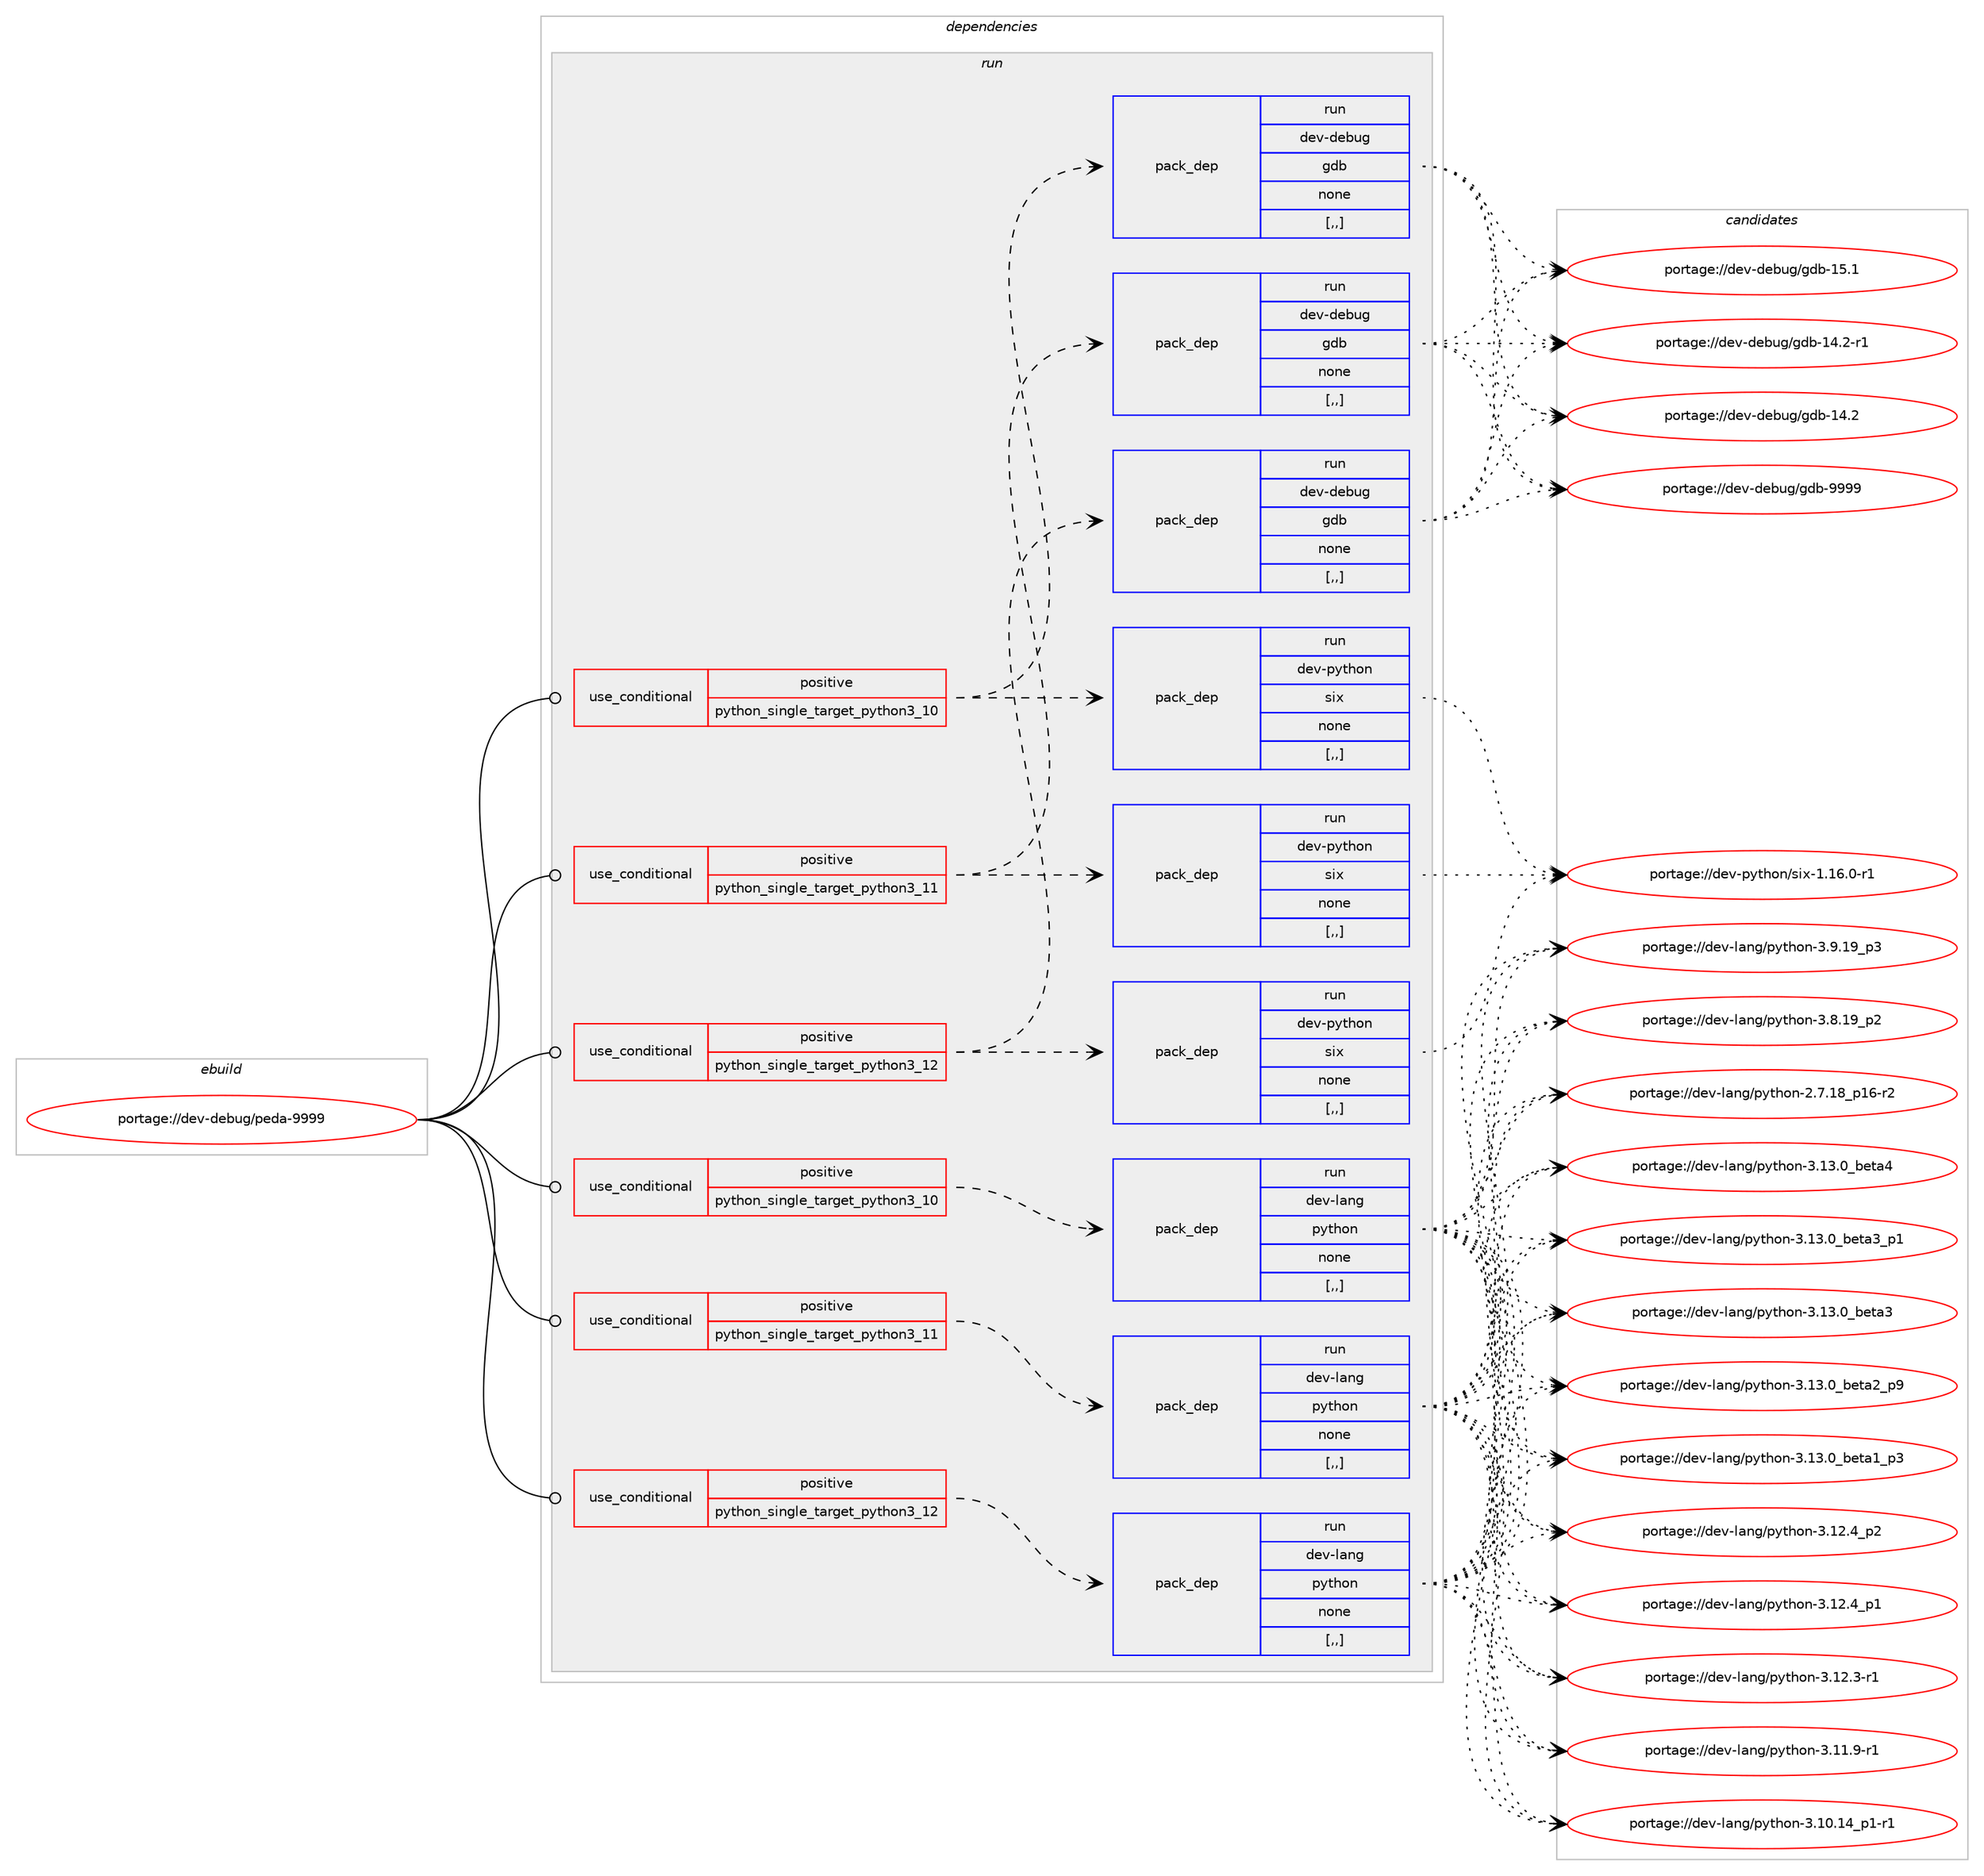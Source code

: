 digraph prolog {

# *************
# Graph options
# *************

newrank=true;
concentrate=true;
compound=true;
graph [rankdir=LR,fontname=Helvetica,fontsize=10,ranksep=1.5];#, ranksep=2.5, nodesep=0.2];
edge  [arrowhead=vee];
node  [fontname=Helvetica,fontsize=10];

# **********
# The ebuild
# **********

subgraph cluster_leftcol {
color=gray;
label=<<i>ebuild</i>>;
id [label="portage://dev-debug/peda-9999", color=red, width=4, href="../dev-debug/peda-9999.svg"];
}

# ****************
# The dependencies
# ****************

subgraph cluster_midcol {
color=gray;
label=<<i>dependencies</i>>;
subgraph cluster_compile {
fillcolor="#eeeeee";
style=filled;
label=<<i>compile</i>>;
}
subgraph cluster_compileandrun {
fillcolor="#eeeeee";
style=filled;
label=<<i>compile and run</i>>;
}
subgraph cluster_run {
fillcolor="#eeeeee";
style=filled;
label=<<i>run</i>>;
subgraph cond19280 {
dependency72745 [label=<<TABLE BORDER="0" CELLBORDER="1" CELLSPACING="0" CELLPADDING="4"><TR><TD ROWSPAN="3" CELLPADDING="10">use_conditional</TD></TR><TR><TD>positive</TD></TR><TR><TD>python_single_target_python3_10</TD></TR></TABLE>>, shape=none, color=red];
subgraph pack52512 {
dependency72746 [label=<<TABLE BORDER="0" CELLBORDER="1" CELLSPACING="0" CELLPADDING="4" WIDTH="220"><TR><TD ROWSPAN="6" CELLPADDING="30">pack_dep</TD></TR><TR><TD WIDTH="110">run</TD></TR><TR><TD>dev-debug</TD></TR><TR><TD>gdb</TD></TR><TR><TD>none</TD></TR><TR><TD>[,,]</TD></TR></TABLE>>, shape=none, color=blue];
}
dependency72745:e -> dependency72746:w [weight=20,style="dashed",arrowhead="vee"];
subgraph pack52513 {
dependency72747 [label=<<TABLE BORDER="0" CELLBORDER="1" CELLSPACING="0" CELLPADDING="4" WIDTH="220"><TR><TD ROWSPAN="6" CELLPADDING="30">pack_dep</TD></TR><TR><TD WIDTH="110">run</TD></TR><TR><TD>dev-python</TD></TR><TR><TD>six</TD></TR><TR><TD>none</TD></TR><TR><TD>[,,]</TD></TR></TABLE>>, shape=none, color=blue];
}
dependency72745:e -> dependency72747:w [weight=20,style="dashed",arrowhead="vee"];
}
id:e -> dependency72745:w [weight=20,style="solid",arrowhead="odot"];
subgraph cond19281 {
dependency72748 [label=<<TABLE BORDER="0" CELLBORDER="1" CELLSPACING="0" CELLPADDING="4"><TR><TD ROWSPAN="3" CELLPADDING="10">use_conditional</TD></TR><TR><TD>positive</TD></TR><TR><TD>python_single_target_python3_10</TD></TR></TABLE>>, shape=none, color=red];
subgraph pack52514 {
dependency72749 [label=<<TABLE BORDER="0" CELLBORDER="1" CELLSPACING="0" CELLPADDING="4" WIDTH="220"><TR><TD ROWSPAN="6" CELLPADDING="30">pack_dep</TD></TR><TR><TD WIDTH="110">run</TD></TR><TR><TD>dev-lang</TD></TR><TR><TD>python</TD></TR><TR><TD>none</TD></TR><TR><TD>[,,]</TD></TR></TABLE>>, shape=none, color=blue];
}
dependency72748:e -> dependency72749:w [weight=20,style="dashed",arrowhead="vee"];
}
id:e -> dependency72748:w [weight=20,style="solid",arrowhead="odot"];
subgraph cond19282 {
dependency72750 [label=<<TABLE BORDER="0" CELLBORDER="1" CELLSPACING="0" CELLPADDING="4"><TR><TD ROWSPAN="3" CELLPADDING="10">use_conditional</TD></TR><TR><TD>positive</TD></TR><TR><TD>python_single_target_python3_11</TD></TR></TABLE>>, shape=none, color=red];
subgraph pack52515 {
dependency72751 [label=<<TABLE BORDER="0" CELLBORDER="1" CELLSPACING="0" CELLPADDING="4" WIDTH="220"><TR><TD ROWSPAN="6" CELLPADDING="30">pack_dep</TD></TR><TR><TD WIDTH="110">run</TD></TR><TR><TD>dev-debug</TD></TR><TR><TD>gdb</TD></TR><TR><TD>none</TD></TR><TR><TD>[,,]</TD></TR></TABLE>>, shape=none, color=blue];
}
dependency72750:e -> dependency72751:w [weight=20,style="dashed",arrowhead="vee"];
subgraph pack52516 {
dependency72752 [label=<<TABLE BORDER="0" CELLBORDER="1" CELLSPACING="0" CELLPADDING="4" WIDTH="220"><TR><TD ROWSPAN="6" CELLPADDING="30">pack_dep</TD></TR><TR><TD WIDTH="110">run</TD></TR><TR><TD>dev-python</TD></TR><TR><TD>six</TD></TR><TR><TD>none</TD></TR><TR><TD>[,,]</TD></TR></TABLE>>, shape=none, color=blue];
}
dependency72750:e -> dependency72752:w [weight=20,style="dashed",arrowhead="vee"];
}
id:e -> dependency72750:w [weight=20,style="solid",arrowhead="odot"];
subgraph cond19283 {
dependency72753 [label=<<TABLE BORDER="0" CELLBORDER="1" CELLSPACING="0" CELLPADDING="4"><TR><TD ROWSPAN="3" CELLPADDING="10">use_conditional</TD></TR><TR><TD>positive</TD></TR><TR><TD>python_single_target_python3_11</TD></TR></TABLE>>, shape=none, color=red];
subgraph pack52517 {
dependency72754 [label=<<TABLE BORDER="0" CELLBORDER="1" CELLSPACING="0" CELLPADDING="4" WIDTH="220"><TR><TD ROWSPAN="6" CELLPADDING="30">pack_dep</TD></TR><TR><TD WIDTH="110">run</TD></TR><TR><TD>dev-lang</TD></TR><TR><TD>python</TD></TR><TR><TD>none</TD></TR><TR><TD>[,,]</TD></TR></TABLE>>, shape=none, color=blue];
}
dependency72753:e -> dependency72754:w [weight=20,style="dashed",arrowhead="vee"];
}
id:e -> dependency72753:w [weight=20,style="solid",arrowhead="odot"];
subgraph cond19284 {
dependency72755 [label=<<TABLE BORDER="0" CELLBORDER="1" CELLSPACING="0" CELLPADDING="4"><TR><TD ROWSPAN="3" CELLPADDING="10">use_conditional</TD></TR><TR><TD>positive</TD></TR><TR><TD>python_single_target_python3_12</TD></TR></TABLE>>, shape=none, color=red];
subgraph pack52518 {
dependency72756 [label=<<TABLE BORDER="0" CELLBORDER="1" CELLSPACING="0" CELLPADDING="4" WIDTH="220"><TR><TD ROWSPAN="6" CELLPADDING="30">pack_dep</TD></TR><TR><TD WIDTH="110">run</TD></TR><TR><TD>dev-debug</TD></TR><TR><TD>gdb</TD></TR><TR><TD>none</TD></TR><TR><TD>[,,]</TD></TR></TABLE>>, shape=none, color=blue];
}
dependency72755:e -> dependency72756:w [weight=20,style="dashed",arrowhead="vee"];
subgraph pack52519 {
dependency72757 [label=<<TABLE BORDER="0" CELLBORDER="1" CELLSPACING="0" CELLPADDING="4" WIDTH="220"><TR><TD ROWSPAN="6" CELLPADDING="30">pack_dep</TD></TR><TR><TD WIDTH="110">run</TD></TR><TR><TD>dev-python</TD></TR><TR><TD>six</TD></TR><TR><TD>none</TD></TR><TR><TD>[,,]</TD></TR></TABLE>>, shape=none, color=blue];
}
dependency72755:e -> dependency72757:w [weight=20,style="dashed",arrowhead="vee"];
}
id:e -> dependency72755:w [weight=20,style="solid",arrowhead="odot"];
subgraph cond19285 {
dependency72758 [label=<<TABLE BORDER="0" CELLBORDER="1" CELLSPACING="0" CELLPADDING="4"><TR><TD ROWSPAN="3" CELLPADDING="10">use_conditional</TD></TR><TR><TD>positive</TD></TR><TR><TD>python_single_target_python3_12</TD></TR></TABLE>>, shape=none, color=red];
subgraph pack52520 {
dependency72759 [label=<<TABLE BORDER="0" CELLBORDER="1" CELLSPACING="0" CELLPADDING="4" WIDTH="220"><TR><TD ROWSPAN="6" CELLPADDING="30">pack_dep</TD></TR><TR><TD WIDTH="110">run</TD></TR><TR><TD>dev-lang</TD></TR><TR><TD>python</TD></TR><TR><TD>none</TD></TR><TR><TD>[,,]</TD></TR></TABLE>>, shape=none, color=blue];
}
dependency72758:e -> dependency72759:w [weight=20,style="dashed",arrowhead="vee"];
}
id:e -> dependency72758:w [weight=20,style="solid",arrowhead="odot"];
}
}

# **************
# The candidates
# **************

subgraph cluster_choices {
rank=same;
color=gray;
label=<<i>candidates</i>>;

subgraph choice52512 {
color=black;
nodesep=1;
choice100101118451001019811710347103100984557575757 [label="portage://dev-debug/gdb-9999", color=red, width=4,href="../dev-debug/gdb-9999.svg"];
choice100101118451001019811710347103100984549534649 [label="portage://dev-debug/gdb-15.1", color=red, width=4,href="../dev-debug/gdb-15.1.svg"];
choice1001011184510010198117103471031009845495246504511449 [label="portage://dev-debug/gdb-14.2-r1", color=red, width=4,href="../dev-debug/gdb-14.2-r1.svg"];
choice100101118451001019811710347103100984549524650 [label="portage://dev-debug/gdb-14.2", color=red, width=4,href="../dev-debug/gdb-14.2.svg"];
dependency72746:e -> choice100101118451001019811710347103100984557575757:w [style=dotted,weight="100"];
dependency72746:e -> choice100101118451001019811710347103100984549534649:w [style=dotted,weight="100"];
dependency72746:e -> choice1001011184510010198117103471031009845495246504511449:w [style=dotted,weight="100"];
dependency72746:e -> choice100101118451001019811710347103100984549524650:w [style=dotted,weight="100"];
}
subgraph choice52513 {
color=black;
nodesep=1;
choice1001011184511212111610411111047115105120454946495446484511449 [label="portage://dev-python/six-1.16.0-r1", color=red, width=4,href="../dev-python/six-1.16.0-r1.svg"];
dependency72747:e -> choice1001011184511212111610411111047115105120454946495446484511449:w [style=dotted,weight="100"];
}
subgraph choice52514 {
color=black;
nodesep=1;
choice1001011184510897110103471121211161041111104551464951464895981011169752 [label="portage://dev-lang/python-3.13.0_beta4", color=red, width=4,href="../dev-lang/python-3.13.0_beta4.svg"];
choice10010111845108971101034711212111610411111045514649514648959810111697519511249 [label="portage://dev-lang/python-3.13.0_beta3_p1", color=red, width=4,href="../dev-lang/python-3.13.0_beta3_p1.svg"];
choice1001011184510897110103471121211161041111104551464951464895981011169751 [label="portage://dev-lang/python-3.13.0_beta3", color=red, width=4,href="../dev-lang/python-3.13.0_beta3.svg"];
choice10010111845108971101034711212111610411111045514649514648959810111697509511257 [label="portage://dev-lang/python-3.13.0_beta2_p9", color=red, width=4,href="../dev-lang/python-3.13.0_beta2_p9.svg"];
choice10010111845108971101034711212111610411111045514649514648959810111697499511251 [label="portage://dev-lang/python-3.13.0_beta1_p3", color=red, width=4,href="../dev-lang/python-3.13.0_beta1_p3.svg"];
choice100101118451089711010347112121116104111110455146495046529511250 [label="portage://dev-lang/python-3.12.4_p2", color=red, width=4,href="../dev-lang/python-3.12.4_p2.svg"];
choice100101118451089711010347112121116104111110455146495046529511249 [label="portage://dev-lang/python-3.12.4_p1", color=red, width=4,href="../dev-lang/python-3.12.4_p1.svg"];
choice100101118451089711010347112121116104111110455146495046514511449 [label="portage://dev-lang/python-3.12.3-r1", color=red, width=4,href="../dev-lang/python-3.12.3-r1.svg"];
choice100101118451089711010347112121116104111110455146494946574511449 [label="portage://dev-lang/python-3.11.9-r1", color=red, width=4,href="../dev-lang/python-3.11.9-r1.svg"];
choice100101118451089711010347112121116104111110455146494846495295112494511449 [label="portage://dev-lang/python-3.10.14_p1-r1", color=red, width=4,href="../dev-lang/python-3.10.14_p1-r1.svg"];
choice100101118451089711010347112121116104111110455146574649579511251 [label="portage://dev-lang/python-3.9.19_p3", color=red, width=4,href="../dev-lang/python-3.9.19_p3.svg"];
choice100101118451089711010347112121116104111110455146564649579511250 [label="portage://dev-lang/python-3.8.19_p2", color=red, width=4,href="../dev-lang/python-3.8.19_p2.svg"];
choice100101118451089711010347112121116104111110455046554649569511249544511450 [label="portage://dev-lang/python-2.7.18_p16-r2", color=red, width=4,href="../dev-lang/python-2.7.18_p16-r2.svg"];
dependency72749:e -> choice1001011184510897110103471121211161041111104551464951464895981011169752:w [style=dotted,weight="100"];
dependency72749:e -> choice10010111845108971101034711212111610411111045514649514648959810111697519511249:w [style=dotted,weight="100"];
dependency72749:e -> choice1001011184510897110103471121211161041111104551464951464895981011169751:w [style=dotted,weight="100"];
dependency72749:e -> choice10010111845108971101034711212111610411111045514649514648959810111697509511257:w [style=dotted,weight="100"];
dependency72749:e -> choice10010111845108971101034711212111610411111045514649514648959810111697499511251:w [style=dotted,weight="100"];
dependency72749:e -> choice100101118451089711010347112121116104111110455146495046529511250:w [style=dotted,weight="100"];
dependency72749:e -> choice100101118451089711010347112121116104111110455146495046529511249:w [style=dotted,weight="100"];
dependency72749:e -> choice100101118451089711010347112121116104111110455146495046514511449:w [style=dotted,weight="100"];
dependency72749:e -> choice100101118451089711010347112121116104111110455146494946574511449:w [style=dotted,weight="100"];
dependency72749:e -> choice100101118451089711010347112121116104111110455146494846495295112494511449:w [style=dotted,weight="100"];
dependency72749:e -> choice100101118451089711010347112121116104111110455146574649579511251:w [style=dotted,weight="100"];
dependency72749:e -> choice100101118451089711010347112121116104111110455146564649579511250:w [style=dotted,weight="100"];
dependency72749:e -> choice100101118451089711010347112121116104111110455046554649569511249544511450:w [style=dotted,weight="100"];
}
subgraph choice52515 {
color=black;
nodesep=1;
choice100101118451001019811710347103100984557575757 [label="portage://dev-debug/gdb-9999", color=red, width=4,href="../dev-debug/gdb-9999.svg"];
choice100101118451001019811710347103100984549534649 [label="portage://dev-debug/gdb-15.1", color=red, width=4,href="../dev-debug/gdb-15.1.svg"];
choice1001011184510010198117103471031009845495246504511449 [label="portage://dev-debug/gdb-14.2-r1", color=red, width=4,href="../dev-debug/gdb-14.2-r1.svg"];
choice100101118451001019811710347103100984549524650 [label="portage://dev-debug/gdb-14.2", color=red, width=4,href="../dev-debug/gdb-14.2.svg"];
dependency72751:e -> choice100101118451001019811710347103100984557575757:w [style=dotted,weight="100"];
dependency72751:e -> choice100101118451001019811710347103100984549534649:w [style=dotted,weight="100"];
dependency72751:e -> choice1001011184510010198117103471031009845495246504511449:w [style=dotted,weight="100"];
dependency72751:e -> choice100101118451001019811710347103100984549524650:w [style=dotted,weight="100"];
}
subgraph choice52516 {
color=black;
nodesep=1;
choice1001011184511212111610411111047115105120454946495446484511449 [label="portage://dev-python/six-1.16.0-r1", color=red, width=4,href="../dev-python/six-1.16.0-r1.svg"];
dependency72752:e -> choice1001011184511212111610411111047115105120454946495446484511449:w [style=dotted,weight="100"];
}
subgraph choice52517 {
color=black;
nodesep=1;
choice1001011184510897110103471121211161041111104551464951464895981011169752 [label="portage://dev-lang/python-3.13.0_beta4", color=red, width=4,href="../dev-lang/python-3.13.0_beta4.svg"];
choice10010111845108971101034711212111610411111045514649514648959810111697519511249 [label="portage://dev-lang/python-3.13.0_beta3_p1", color=red, width=4,href="../dev-lang/python-3.13.0_beta3_p1.svg"];
choice1001011184510897110103471121211161041111104551464951464895981011169751 [label="portage://dev-lang/python-3.13.0_beta3", color=red, width=4,href="../dev-lang/python-3.13.0_beta3.svg"];
choice10010111845108971101034711212111610411111045514649514648959810111697509511257 [label="portage://dev-lang/python-3.13.0_beta2_p9", color=red, width=4,href="../dev-lang/python-3.13.0_beta2_p9.svg"];
choice10010111845108971101034711212111610411111045514649514648959810111697499511251 [label="portage://dev-lang/python-3.13.0_beta1_p3", color=red, width=4,href="../dev-lang/python-3.13.0_beta1_p3.svg"];
choice100101118451089711010347112121116104111110455146495046529511250 [label="portage://dev-lang/python-3.12.4_p2", color=red, width=4,href="../dev-lang/python-3.12.4_p2.svg"];
choice100101118451089711010347112121116104111110455146495046529511249 [label="portage://dev-lang/python-3.12.4_p1", color=red, width=4,href="../dev-lang/python-3.12.4_p1.svg"];
choice100101118451089711010347112121116104111110455146495046514511449 [label="portage://dev-lang/python-3.12.3-r1", color=red, width=4,href="../dev-lang/python-3.12.3-r1.svg"];
choice100101118451089711010347112121116104111110455146494946574511449 [label="portage://dev-lang/python-3.11.9-r1", color=red, width=4,href="../dev-lang/python-3.11.9-r1.svg"];
choice100101118451089711010347112121116104111110455146494846495295112494511449 [label="portage://dev-lang/python-3.10.14_p1-r1", color=red, width=4,href="../dev-lang/python-3.10.14_p1-r1.svg"];
choice100101118451089711010347112121116104111110455146574649579511251 [label="portage://dev-lang/python-3.9.19_p3", color=red, width=4,href="../dev-lang/python-3.9.19_p3.svg"];
choice100101118451089711010347112121116104111110455146564649579511250 [label="portage://dev-lang/python-3.8.19_p2", color=red, width=4,href="../dev-lang/python-3.8.19_p2.svg"];
choice100101118451089711010347112121116104111110455046554649569511249544511450 [label="portage://dev-lang/python-2.7.18_p16-r2", color=red, width=4,href="../dev-lang/python-2.7.18_p16-r2.svg"];
dependency72754:e -> choice1001011184510897110103471121211161041111104551464951464895981011169752:w [style=dotted,weight="100"];
dependency72754:e -> choice10010111845108971101034711212111610411111045514649514648959810111697519511249:w [style=dotted,weight="100"];
dependency72754:e -> choice1001011184510897110103471121211161041111104551464951464895981011169751:w [style=dotted,weight="100"];
dependency72754:e -> choice10010111845108971101034711212111610411111045514649514648959810111697509511257:w [style=dotted,weight="100"];
dependency72754:e -> choice10010111845108971101034711212111610411111045514649514648959810111697499511251:w [style=dotted,weight="100"];
dependency72754:e -> choice100101118451089711010347112121116104111110455146495046529511250:w [style=dotted,weight="100"];
dependency72754:e -> choice100101118451089711010347112121116104111110455146495046529511249:w [style=dotted,weight="100"];
dependency72754:e -> choice100101118451089711010347112121116104111110455146495046514511449:w [style=dotted,weight="100"];
dependency72754:e -> choice100101118451089711010347112121116104111110455146494946574511449:w [style=dotted,weight="100"];
dependency72754:e -> choice100101118451089711010347112121116104111110455146494846495295112494511449:w [style=dotted,weight="100"];
dependency72754:e -> choice100101118451089711010347112121116104111110455146574649579511251:w [style=dotted,weight="100"];
dependency72754:e -> choice100101118451089711010347112121116104111110455146564649579511250:w [style=dotted,weight="100"];
dependency72754:e -> choice100101118451089711010347112121116104111110455046554649569511249544511450:w [style=dotted,weight="100"];
}
subgraph choice52518 {
color=black;
nodesep=1;
choice100101118451001019811710347103100984557575757 [label="portage://dev-debug/gdb-9999", color=red, width=4,href="../dev-debug/gdb-9999.svg"];
choice100101118451001019811710347103100984549534649 [label="portage://dev-debug/gdb-15.1", color=red, width=4,href="../dev-debug/gdb-15.1.svg"];
choice1001011184510010198117103471031009845495246504511449 [label="portage://dev-debug/gdb-14.2-r1", color=red, width=4,href="../dev-debug/gdb-14.2-r1.svg"];
choice100101118451001019811710347103100984549524650 [label="portage://dev-debug/gdb-14.2", color=red, width=4,href="../dev-debug/gdb-14.2.svg"];
dependency72756:e -> choice100101118451001019811710347103100984557575757:w [style=dotted,weight="100"];
dependency72756:e -> choice100101118451001019811710347103100984549534649:w [style=dotted,weight="100"];
dependency72756:e -> choice1001011184510010198117103471031009845495246504511449:w [style=dotted,weight="100"];
dependency72756:e -> choice100101118451001019811710347103100984549524650:w [style=dotted,weight="100"];
}
subgraph choice52519 {
color=black;
nodesep=1;
choice1001011184511212111610411111047115105120454946495446484511449 [label="portage://dev-python/six-1.16.0-r1", color=red, width=4,href="../dev-python/six-1.16.0-r1.svg"];
dependency72757:e -> choice1001011184511212111610411111047115105120454946495446484511449:w [style=dotted,weight="100"];
}
subgraph choice52520 {
color=black;
nodesep=1;
choice1001011184510897110103471121211161041111104551464951464895981011169752 [label="portage://dev-lang/python-3.13.0_beta4", color=red, width=4,href="../dev-lang/python-3.13.0_beta4.svg"];
choice10010111845108971101034711212111610411111045514649514648959810111697519511249 [label="portage://dev-lang/python-3.13.0_beta3_p1", color=red, width=4,href="../dev-lang/python-3.13.0_beta3_p1.svg"];
choice1001011184510897110103471121211161041111104551464951464895981011169751 [label="portage://dev-lang/python-3.13.0_beta3", color=red, width=4,href="../dev-lang/python-3.13.0_beta3.svg"];
choice10010111845108971101034711212111610411111045514649514648959810111697509511257 [label="portage://dev-lang/python-3.13.0_beta2_p9", color=red, width=4,href="../dev-lang/python-3.13.0_beta2_p9.svg"];
choice10010111845108971101034711212111610411111045514649514648959810111697499511251 [label="portage://dev-lang/python-3.13.0_beta1_p3", color=red, width=4,href="../dev-lang/python-3.13.0_beta1_p3.svg"];
choice100101118451089711010347112121116104111110455146495046529511250 [label="portage://dev-lang/python-3.12.4_p2", color=red, width=4,href="../dev-lang/python-3.12.4_p2.svg"];
choice100101118451089711010347112121116104111110455146495046529511249 [label="portage://dev-lang/python-3.12.4_p1", color=red, width=4,href="../dev-lang/python-3.12.4_p1.svg"];
choice100101118451089711010347112121116104111110455146495046514511449 [label="portage://dev-lang/python-3.12.3-r1", color=red, width=4,href="../dev-lang/python-3.12.3-r1.svg"];
choice100101118451089711010347112121116104111110455146494946574511449 [label="portage://dev-lang/python-3.11.9-r1", color=red, width=4,href="../dev-lang/python-3.11.9-r1.svg"];
choice100101118451089711010347112121116104111110455146494846495295112494511449 [label="portage://dev-lang/python-3.10.14_p1-r1", color=red, width=4,href="../dev-lang/python-3.10.14_p1-r1.svg"];
choice100101118451089711010347112121116104111110455146574649579511251 [label="portage://dev-lang/python-3.9.19_p3", color=red, width=4,href="../dev-lang/python-3.9.19_p3.svg"];
choice100101118451089711010347112121116104111110455146564649579511250 [label="portage://dev-lang/python-3.8.19_p2", color=red, width=4,href="../dev-lang/python-3.8.19_p2.svg"];
choice100101118451089711010347112121116104111110455046554649569511249544511450 [label="portage://dev-lang/python-2.7.18_p16-r2", color=red, width=4,href="../dev-lang/python-2.7.18_p16-r2.svg"];
dependency72759:e -> choice1001011184510897110103471121211161041111104551464951464895981011169752:w [style=dotted,weight="100"];
dependency72759:e -> choice10010111845108971101034711212111610411111045514649514648959810111697519511249:w [style=dotted,weight="100"];
dependency72759:e -> choice1001011184510897110103471121211161041111104551464951464895981011169751:w [style=dotted,weight="100"];
dependency72759:e -> choice10010111845108971101034711212111610411111045514649514648959810111697509511257:w [style=dotted,weight="100"];
dependency72759:e -> choice10010111845108971101034711212111610411111045514649514648959810111697499511251:w [style=dotted,weight="100"];
dependency72759:e -> choice100101118451089711010347112121116104111110455146495046529511250:w [style=dotted,weight="100"];
dependency72759:e -> choice100101118451089711010347112121116104111110455146495046529511249:w [style=dotted,weight="100"];
dependency72759:e -> choice100101118451089711010347112121116104111110455146495046514511449:w [style=dotted,weight="100"];
dependency72759:e -> choice100101118451089711010347112121116104111110455146494946574511449:w [style=dotted,weight="100"];
dependency72759:e -> choice100101118451089711010347112121116104111110455146494846495295112494511449:w [style=dotted,weight="100"];
dependency72759:e -> choice100101118451089711010347112121116104111110455146574649579511251:w [style=dotted,weight="100"];
dependency72759:e -> choice100101118451089711010347112121116104111110455146564649579511250:w [style=dotted,weight="100"];
dependency72759:e -> choice100101118451089711010347112121116104111110455046554649569511249544511450:w [style=dotted,weight="100"];
}
}

}
